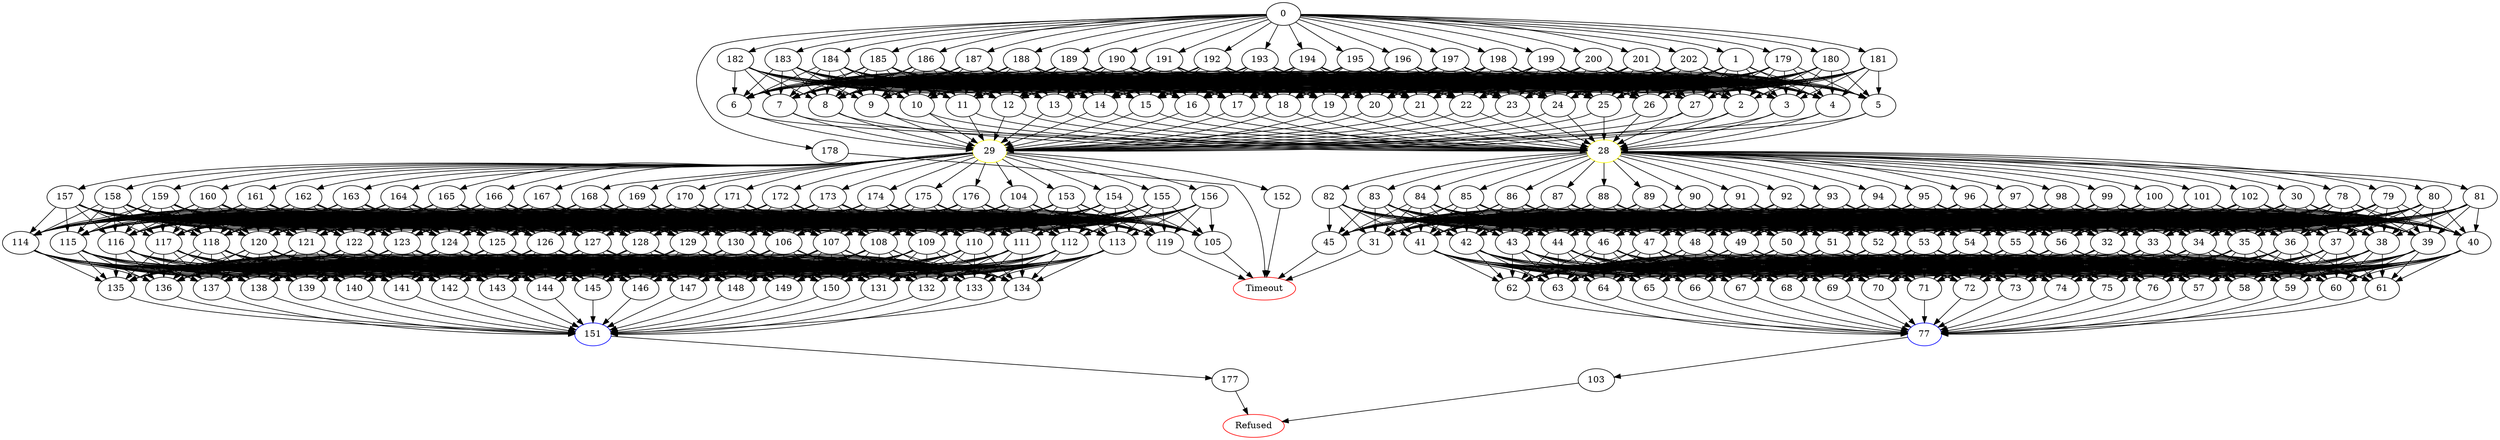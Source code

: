 digraph G {
	0 -> 1;
	0 -> 178;
	0 -> 179;
	0 -> 180;
	0 -> 181;
	0 -> 182;
	0 -> 183;
	0 -> 184;
	0 -> 185;
	0 -> 186;
	0 -> 187;
	0 -> 188;
	0 -> 189;
	0 -> 190;
	0 -> 191;
	0 -> 192;
	0 -> 193;
	0 -> 194;
	0 -> 195;
	0 -> 196;
	0 -> 197;
	0 -> 198;
	0 -> 199;
	0 -> 200;
	0 -> 201;
	0 -> 202;
	1 -> 2;
	1 -> 3;
	1 -> 4;
	1 -> 5;
	1 -> 6;
	1 -> 7;
	1 -> 8;
	1 -> 9;
	1 -> 10;
	1 -> 11;
	1 -> 12;
	1 -> 13;
	1 -> 14;
	1 -> 15;
	1 -> 16;
	1 -> 17;
	1 -> 18;
	1 -> 19;
	1 -> 20;
	1 -> 21;
	1 -> 22;
	1 -> 23;
	1 -> 24;
	1 -> 25;
	1 -> 26;
	1 -> 27;
	2 -> "28";
28 [color=yellow];
	2 -> "29";
29 [color=yellow];
	3 -> "28";
28 [color=yellow];
	3 -> "29";
29 [color=yellow];
	4 -> "28";
28 [color=yellow];
	4 -> "29";
29 [color=yellow];
	5 -> "28";
28 [color=yellow];
	5 -> "29";
29 [color=yellow];
	6 -> "28";
28 [color=yellow];
	6 -> "29";
29 [color=yellow];
	7 -> "28";
28 [color=yellow];
	7 -> "29";
29 [color=yellow];
	8 -> "28";
28 [color=yellow];
	8 -> "29";
29 [color=yellow];
	9 -> "28";
28 [color=yellow];
	9 -> "29";
29 [color=yellow];
	10 -> "28";
28 [color=yellow];
	10 -> "29";
29 [color=yellow];
	11 -> "28";
28 [color=yellow];
	11 -> "29";
29 [color=yellow];
	12 -> "28";
28 [color=yellow];
	12 -> "29";
29 [color=yellow];
	13 -> "28";
28 [color=yellow];
	13 -> "29";
29 [color=yellow];
	14 -> "28";
28 [color=yellow];
	14 -> "29";
29 [color=yellow];
	15 -> "28";
28 [color=yellow];
	15 -> "29";
29 [color=yellow];
	16 -> "28";
28 [color=yellow];
	16 -> "29";
29 [color=yellow];
	17 -> "28";
28 [color=yellow];
	17 -> "29";
29 [color=yellow];
	18 -> "28";
28 [color=yellow];
	18 -> "29";
29 [color=yellow];
	19 -> "28";
28 [color=yellow];
	19 -> "29";
29 [color=yellow];
	20 -> "28";
28 [color=yellow];
	20 -> "29";
29 [color=yellow];
	21 -> "28";
28 [color=yellow];
	21 -> "29";
29 [color=yellow];
	22 -> "28";
28 [color=yellow];
	22 -> "29";
29 [color=yellow];
	23 -> "28";
28 [color=yellow];
	23 -> "29";
29 [color=yellow];
	24 -> "28";
28 [color=yellow];
	24 -> "29";
29 [color=yellow];
	25 -> "28";
28 [color=yellow];
	25 -> "29";
29 [color=yellow];
	26 -> "28";
28 [color=yellow];
	26 -> "29";
29 [color=yellow];
	27 -> "28";
28 [color=yellow];
	27 -> "29";
29 [color=yellow];
	28 -> 30;
	28 -> 78;
	28 -> 79;
	28 -> 80;
	28 -> 81;
	28 -> 82;
	28 -> 83;
	28 -> 84;
	28 -> 85;
	28 -> 86;
	28 -> 87;
	28 -> 88;
	28 -> 89;
	28 -> 90;
	28 -> 91;
	28 -> 92;
	28 -> 93;
	28 -> 94;
	28 -> 95;
	28 -> 96;
	28 -> 97;
	28 -> 98;
	28 -> 99;
	28 -> 100;
	28 -> 101;
	28 -> 102;
	29 -> 104;
	29 -> 152;
	29 -> 153;
	29 -> 154;
	29 -> 155;
	29 -> 156;
	29 -> 157;
	29 -> 158;
	29 -> 159;
	29 -> 160;
	29 -> 161;
	29 -> 162;
	29 -> 163;
	29 -> 164;
	29 -> 165;
	29 -> 166;
	29 -> 167;
	29 -> 168;
	29 -> 169;
	29 -> 170;
	29 -> 171;
	29 -> 172;
	29 -> 173;
	29 -> 174;
	29 -> 175;
	29 -> 176;
	30 -> 31;
	30 -> 32;
	30 -> 33;
	30 -> 34;
	30 -> 35;
	30 -> 36;
	30 -> 37;
	30 -> 38;
	30 -> 39;
	30 -> 40;
	30 -> 41;
	30 -> 42;
	30 -> 43;
	30 -> 44;
	30 -> 45;
	30 -> 46;
	30 -> 47;
	30 -> 48;
	30 -> 49;
	30 -> 50;
	30 -> 51;
	30 -> 52;
	30 -> 53;
	30 -> 54;
	30 -> 55;
	30 -> 56;
	31 -> "Timeout";
Timeout [color=red];
	32 -> 57;
	32 -> 58;
	32 -> 59;
	32 -> 60;
	32 -> 61;
	32 -> 62;
	32 -> 63;
	32 -> 64;
	32 -> 65;
	32 -> 66;
	32 -> 67;
	32 -> 68;
	32 -> 69;
	32 -> 70;
	32 -> 71;
	32 -> 72;
	32 -> 73;
	32 -> 74;
	32 -> 75;
	32 -> 76;
	33 -> 57;
	33 -> 58;
	33 -> 59;
	33 -> 60;
	33 -> 61;
	33 -> 62;
	33 -> 63;
	33 -> 64;
	33 -> 65;
	33 -> 66;
	33 -> 67;
	33 -> 68;
	33 -> 69;
	33 -> 70;
	33 -> 71;
	33 -> 72;
	33 -> 73;
	33 -> 74;
	33 -> 75;
	33 -> 76;
	34 -> 57;
	34 -> 58;
	34 -> 59;
	34 -> 60;
	34 -> 61;
	34 -> 62;
	34 -> 63;
	34 -> 64;
	34 -> 65;
	34 -> 66;
	34 -> 67;
	34 -> 68;
	34 -> 69;
	34 -> 70;
	34 -> 71;
	34 -> 72;
	34 -> 73;
	34 -> 74;
	34 -> 75;
	34 -> 76;
	35 -> 57;
	35 -> 58;
	35 -> 59;
	35 -> 60;
	35 -> 61;
	35 -> 62;
	35 -> 63;
	35 -> 64;
	35 -> 65;
	35 -> 66;
	35 -> 67;
	35 -> 68;
	35 -> 69;
	35 -> 70;
	35 -> 71;
	35 -> 72;
	35 -> 73;
	35 -> 74;
	35 -> 75;
	35 -> 76;
	36 -> 57;
	36 -> 58;
	36 -> 59;
	36 -> 60;
	36 -> 61;
	36 -> 62;
	36 -> 63;
	36 -> 64;
	36 -> 65;
	36 -> 66;
	36 -> 67;
	36 -> 68;
	36 -> 69;
	36 -> 70;
	36 -> 71;
	36 -> 72;
	36 -> 73;
	36 -> 74;
	36 -> 75;
	36 -> 76;
	37 -> 57;
	37 -> 58;
	37 -> 59;
	37 -> 60;
	37 -> 61;
	37 -> 62;
	37 -> 63;
	37 -> 64;
	37 -> 65;
	37 -> 66;
	37 -> 67;
	37 -> 68;
	37 -> 69;
	37 -> 70;
	37 -> 71;
	37 -> 72;
	37 -> 73;
	37 -> 74;
	37 -> 75;
	37 -> 76;
	38 -> 57;
	38 -> 58;
	38 -> 59;
	38 -> 60;
	38 -> 61;
	38 -> 62;
	38 -> 63;
	38 -> 64;
	38 -> 65;
	38 -> 66;
	38 -> 67;
	38 -> 68;
	38 -> 69;
	38 -> 70;
	38 -> 71;
	38 -> 72;
	38 -> 73;
	38 -> 74;
	38 -> 75;
	38 -> 76;
	39 -> 57;
	39 -> 58;
	39 -> 59;
	39 -> 60;
	39 -> 61;
	39 -> 62;
	39 -> 63;
	39 -> 64;
	39 -> 65;
	39 -> 66;
	39 -> 67;
	39 -> 68;
	39 -> 69;
	39 -> 70;
	39 -> 71;
	39 -> 72;
	39 -> 73;
	39 -> 74;
	39 -> 75;
	39 -> 76;
	40 -> 57;
	40 -> 58;
	40 -> 59;
	40 -> 60;
	40 -> 61;
	40 -> 62;
	40 -> 63;
	40 -> 64;
	40 -> 65;
	40 -> 66;
	40 -> 67;
	40 -> 68;
	40 -> 69;
	40 -> 70;
	40 -> 71;
	40 -> 72;
	40 -> 73;
	40 -> 74;
	40 -> 75;
	40 -> 76;
	41 -> 57;
	41 -> 58;
	41 -> 59;
	41 -> 60;
	41 -> 61;
	41 -> 62;
	41 -> 63;
	41 -> 64;
	41 -> 65;
	41 -> 66;
	41 -> 67;
	41 -> 68;
	41 -> 69;
	41 -> 70;
	41 -> 71;
	41 -> 72;
	41 -> 73;
	41 -> 74;
	41 -> 75;
	41 -> 76;
	42 -> 57;
	42 -> 58;
	42 -> 59;
	42 -> 60;
	42 -> 61;
	42 -> 62;
	42 -> 63;
	42 -> 64;
	42 -> 65;
	42 -> 66;
	42 -> 67;
	42 -> 68;
	42 -> 69;
	42 -> 70;
	42 -> 71;
	42 -> 72;
	42 -> 73;
	42 -> 74;
	42 -> 75;
	42 -> 76;
	43 -> 57;
	43 -> 58;
	43 -> 59;
	43 -> 60;
	43 -> 61;
	43 -> 62;
	43 -> 63;
	43 -> 64;
	43 -> 65;
	43 -> 66;
	43 -> 67;
	43 -> 68;
	43 -> 69;
	43 -> 70;
	43 -> 71;
	43 -> 72;
	43 -> 73;
	43 -> 74;
	43 -> 75;
	43 -> 76;
	44 -> 57;
	44 -> 58;
	44 -> 59;
	44 -> 60;
	44 -> 61;
	44 -> 62;
	44 -> 63;
	44 -> 64;
	44 -> 65;
	44 -> 66;
	44 -> 67;
	44 -> 68;
	44 -> 69;
	44 -> 70;
	44 -> 71;
	44 -> 72;
	44 -> 73;
	44 -> 74;
	44 -> 75;
	44 -> 76;
	45 -> "Timeout";
Timeout [color=red];
	46 -> 57;
	46 -> 58;
	46 -> 59;
	46 -> 60;
	46 -> 61;
	46 -> 62;
	46 -> 63;
	46 -> 64;
	46 -> 65;
	46 -> 66;
	46 -> 67;
	46 -> 68;
	46 -> 69;
	46 -> 70;
	46 -> 71;
	46 -> 72;
	46 -> 73;
	46 -> 74;
	46 -> 75;
	46 -> 76;
	47 -> 57;
	47 -> 58;
	47 -> 59;
	47 -> 60;
	47 -> 61;
	47 -> 62;
	47 -> 63;
	47 -> 64;
	47 -> 65;
	47 -> 66;
	47 -> 67;
	47 -> 68;
	47 -> 69;
	47 -> 70;
	47 -> 71;
	47 -> 72;
	47 -> 73;
	47 -> 74;
	47 -> 75;
	47 -> 76;
	48 -> 57;
	48 -> 58;
	48 -> 59;
	48 -> 60;
	48 -> 61;
	48 -> 62;
	48 -> 63;
	48 -> 64;
	48 -> 65;
	48 -> 66;
	48 -> 67;
	48 -> 68;
	48 -> 69;
	48 -> 70;
	48 -> 71;
	48 -> 72;
	48 -> 73;
	48 -> 74;
	48 -> 75;
	48 -> 76;
	49 -> 57;
	49 -> 58;
	49 -> 59;
	49 -> 60;
	49 -> 61;
	49 -> 62;
	49 -> 63;
	49 -> 64;
	49 -> 65;
	49 -> 66;
	49 -> 67;
	49 -> 68;
	49 -> 69;
	49 -> 70;
	49 -> 71;
	49 -> 72;
	49 -> 73;
	49 -> 74;
	49 -> 75;
	49 -> 76;
	50 -> 57;
	50 -> 58;
	50 -> 59;
	50 -> 60;
	50 -> 61;
	50 -> 62;
	50 -> 63;
	50 -> 64;
	50 -> 65;
	50 -> 66;
	50 -> 67;
	50 -> 68;
	50 -> 69;
	50 -> 70;
	50 -> 71;
	50 -> 72;
	50 -> 73;
	50 -> 74;
	50 -> 75;
	50 -> 76;
	51 -> 57;
	51 -> 58;
	51 -> 59;
	51 -> 60;
	51 -> 61;
	51 -> 62;
	51 -> 63;
	51 -> 64;
	51 -> 65;
	51 -> 66;
	51 -> 67;
	51 -> 68;
	51 -> 69;
	51 -> 70;
	51 -> 71;
	51 -> 72;
	51 -> 73;
	51 -> 74;
	51 -> 75;
	51 -> 76;
	52 -> 57;
	52 -> 58;
	52 -> 59;
	52 -> 60;
	52 -> 61;
	52 -> 62;
	52 -> 63;
	52 -> 64;
	52 -> 65;
	52 -> 66;
	52 -> 67;
	52 -> 68;
	52 -> 69;
	52 -> 70;
	52 -> 71;
	52 -> 72;
	52 -> 73;
	52 -> 74;
	52 -> 75;
	52 -> 76;
	53 -> 57;
	53 -> 58;
	53 -> 59;
	53 -> 60;
	53 -> 61;
	53 -> 62;
	53 -> 63;
	53 -> 64;
	53 -> 65;
	53 -> 66;
	53 -> 67;
	53 -> 68;
	53 -> 69;
	53 -> 70;
	53 -> 71;
	53 -> 72;
	53 -> 73;
	53 -> 74;
	53 -> 75;
	53 -> 76;
	54 -> 57;
	54 -> 58;
	54 -> 59;
	54 -> 60;
	54 -> 61;
	54 -> 62;
	54 -> 63;
	54 -> 64;
	54 -> 65;
	54 -> 66;
	54 -> 67;
	54 -> 68;
	54 -> 69;
	54 -> 70;
	54 -> 71;
	54 -> 72;
	54 -> 73;
	54 -> 74;
	54 -> 75;
	54 -> 76;
	55 -> 57;
	55 -> 58;
	55 -> 59;
	55 -> 60;
	55 -> 61;
	55 -> 62;
	55 -> 63;
	55 -> 64;
	55 -> 65;
	55 -> 66;
	55 -> 67;
	55 -> 68;
	55 -> 69;
	55 -> 70;
	55 -> 71;
	55 -> 72;
	55 -> 73;
	55 -> 74;
	55 -> 75;
	55 -> 76;
	56 -> 57;
	56 -> 58;
	56 -> 59;
	56 -> 60;
	56 -> 61;
	56 -> 62;
	56 -> 63;
	56 -> 64;
	56 -> 65;
	56 -> 66;
	56 -> 67;
	56 -> 68;
	56 -> 69;
	56 -> 70;
	56 -> 71;
	56 -> 72;
	56 -> 73;
	56 -> 74;
	56 -> 75;
	56 -> 76;
	57 -> "77";
77 [color=blue];
	58 -> "77";
77 [color=blue];
	59 -> "77";
77 [color=blue];
	60 -> "77";
77 [color=blue];
	61 -> "77";
77 [color=blue];
	62 -> "77";
77 [color=blue];
	63 -> "77";
77 [color=blue];
	64 -> "77";
77 [color=blue];
	65 -> "77";
77 [color=blue];
	66 -> "77";
77 [color=blue];
	67 -> "77";
77 [color=blue];
	68 -> "77";
77 [color=blue];
	69 -> "77";
77 [color=blue];
	70 -> "77";
77 [color=blue];
	71 -> "77";
77 [color=blue];
	72 -> "77";
77 [color=blue];
	73 -> "77";
77 [color=blue];
	74 -> "77";
77 [color=blue];
	75 -> "77";
77 [color=blue];
	76 -> "77";
77 [color=blue];
	77 -> 103;
	78 -> 31;
	78 -> 32;
	78 -> 33;
	78 -> 34;
	78 -> 35;
	78 -> 36;
	78 -> 37;
	78 -> 38;
	78 -> 39;
	78 -> 40;
	78 -> 41;
	78 -> 42;
	78 -> 43;
	78 -> 44;
	78 -> 45;
	78 -> 46;
	78 -> 47;
	78 -> 48;
	78 -> 49;
	78 -> 50;
	78 -> 51;
	78 -> 52;
	78 -> 53;
	78 -> 54;
	78 -> 55;
	78 -> 56;
	79 -> 31;
	79 -> 32;
	79 -> 33;
	79 -> 34;
	79 -> 35;
	79 -> 36;
	79 -> 37;
	79 -> 38;
	79 -> 39;
	79 -> 40;
	79 -> 41;
	79 -> 42;
	79 -> 43;
	79 -> 44;
	79 -> 45;
	79 -> 46;
	79 -> 47;
	79 -> 48;
	79 -> 49;
	79 -> 50;
	79 -> 51;
	79 -> 52;
	79 -> 53;
	79 -> 54;
	79 -> 55;
	79 -> 56;
	80 -> 31;
	80 -> 32;
	80 -> 33;
	80 -> 34;
	80 -> 35;
	80 -> 36;
	80 -> 37;
	80 -> 38;
	80 -> 39;
	80 -> 40;
	80 -> 41;
	80 -> 42;
	80 -> 43;
	80 -> 44;
	80 -> 45;
	80 -> 46;
	80 -> 47;
	80 -> 48;
	80 -> 49;
	80 -> 50;
	80 -> 51;
	80 -> 52;
	80 -> 53;
	80 -> 54;
	80 -> 55;
	80 -> 56;
	81 -> 31;
	81 -> 32;
	81 -> 33;
	81 -> 34;
	81 -> 35;
	81 -> 36;
	81 -> 37;
	81 -> 38;
	81 -> 39;
	81 -> 40;
	81 -> 41;
	81 -> 42;
	81 -> 43;
	81 -> 44;
	81 -> 45;
	81 -> 46;
	81 -> 47;
	81 -> 48;
	81 -> 49;
	81 -> 50;
	81 -> 51;
	81 -> 52;
	81 -> 53;
	81 -> 54;
	81 -> 55;
	81 -> 56;
	82 -> 31;
	82 -> 32;
	82 -> 33;
	82 -> 34;
	82 -> 35;
	82 -> 36;
	82 -> 37;
	82 -> 38;
	82 -> 39;
	82 -> 40;
	82 -> 41;
	82 -> 42;
	82 -> 43;
	82 -> 44;
	82 -> 45;
	82 -> 46;
	82 -> 47;
	82 -> 48;
	82 -> 49;
	82 -> 50;
	82 -> 51;
	82 -> 52;
	82 -> 53;
	82 -> 54;
	82 -> 55;
	82 -> 56;
	83 -> 31;
	83 -> 32;
	83 -> 33;
	83 -> 34;
	83 -> 35;
	83 -> 36;
	83 -> 37;
	83 -> 38;
	83 -> 39;
	83 -> 40;
	83 -> 41;
	83 -> 42;
	83 -> 43;
	83 -> 44;
	83 -> 45;
	83 -> 46;
	83 -> 47;
	83 -> 48;
	83 -> 49;
	83 -> 50;
	83 -> 51;
	83 -> 52;
	83 -> 53;
	83 -> 54;
	83 -> 55;
	83 -> 56;
	84 -> 31;
	84 -> 32;
	84 -> 33;
	84 -> 34;
	84 -> 35;
	84 -> 36;
	84 -> 37;
	84 -> 38;
	84 -> 39;
	84 -> 40;
	84 -> 41;
	84 -> 42;
	84 -> 43;
	84 -> 44;
	84 -> 45;
	84 -> 46;
	84 -> 47;
	84 -> 48;
	84 -> 49;
	84 -> 50;
	84 -> 51;
	84 -> 52;
	84 -> 53;
	84 -> 54;
	84 -> 55;
	84 -> 56;
	85 -> 31;
	85 -> 32;
	85 -> 33;
	85 -> 34;
	85 -> 35;
	85 -> 36;
	85 -> 37;
	85 -> 38;
	85 -> 39;
	85 -> 40;
	85 -> 41;
	85 -> 42;
	85 -> 43;
	85 -> 44;
	85 -> 45;
	85 -> 46;
	85 -> 47;
	85 -> 48;
	85 -> 49;
	85 -> 50;
	85 -> 51;
	85 -> 52;
	85 -> 53;
	85 -> 54;
	85 -> 55;
	85 -> 56;
	86 -> 31;
	86 -> 32;
	86 -> 33;
	86 -> 34;
	86 -> 35;
	86 -> 36;
	86 -> 37;
	86 -> 38;
	86 -> 39;
	86 -> 40;
	86 -> 41;
	86 -> 42;
	86 -> 43;
	86 -> 44;
	86 -> 45;
	86 -> 46;
	86 -> 47;
	86 -> 48;
	86 -> 49;
	86 -> 50;
	86 -> 51;
	86 -> 52;
	86 -> 53;
	86 -> 54;
	86 -> 55;
	86 -> 56;
	87 -> 31;
	87 -> 32;
	87 -> 33;
	87 -> 34;
	87 -> 35;
	87 -> 36;
	87 -> 37;
	87 -> 38;
	87 -> 39;
	87 -> 40;
	87 -> 41;
	87 -> 42;
	87 -> 43;
	87 -> 44;
	87 -> 45;
	87 -> 46;
	87 -> 47;
	87 -> 48;
	87 -> 49;
	87 -> 50;
	87 -> 51;
	87 -> 52;
	87 -> 53;
	87 -> 54;
	87 -> 55;
	87 -> 56;
	88 -> 31;
	88 -> 32;
	88 -> 33;
	88 -> 34;
	88 -> 35;
	88 -> 36;
	88 -> 37;
	88 -> 38;
	88 -> 39;
	88 -> 40;
	88 -> 41;
	88 -> 42;
	88 -> 43;
	88 -> 44;
	88 -> 45;
	88 -> 46;
	88 -> 47;
	88 -> 48;
	88 -> 49;
	88 -> 50;
	88 -> 51;
	88 -> 52;
	88 -> 53;
	88 -> 54;
	88 -> 55;
	88 -> 56;
	89 -> 31;
	89 -> 32;
	89 -> 33;
	89 -> 34;
	89 -> 35;
	89 -> 36;
	89 -> 37;
	89 -> 38;
	89 -> 39;
	89 -> 40;
	89 -> 41;
	89 -> 42;
	89 -> 43;
	89 -> 44;
	89 -> 45;
	89 -> 46;
	89 -> 47;
	89 -> 48;
	89 -> 49;
	89 -> 50;
	89 -> 51;
	89 -> 52;
	89 -> 53;
	89 -> 54;
	89 -> 55;
	89 -> 56;
	90 -> 31;
	90 -> 32;
	90 -> 33;
	90 -> 34;
	90 -> 35;
	90 -> 36;
	90 -> 37;
	90 -> 38;
	90 -> 39;
	90 -> 40;
	90 -> 41;
	90 -> 42;
	90 -> 43;
	90 -> 44;
	90 -> 45;
	90 -> 46;
	90 -> 47;
	90 -> 48;
	90 -> 49;
	90 -> 50;
	90 -> 51;
	90 -> 52;
	90 -> 53;
	90 -> 54;
	90 -> 55;
	90 -> 56;
	91 -> 31;
	91 -> 32;
	91 -> 33;
	91 -> 34;
	91 -> 35;
	91 -> 36;
	91 -> 37;
	91 -> 38;
	91 -> 39;
	91 -> 40;
	91 -> 41;
	91 -> 42;
	91 -> 43;
	91 -> 44;
	91 -> 45;
	91 -> 46;
	91 -> 47;
	91 -> 48;
	91 -> 49;
	91 -> 50;
	91 -> 51;
	91 -> 52;
	91 -> 53;
	91 -> 54;
	91 -> 55;
	91 -> 56;
	92 -> 31;
	92 -> 32;
	92 -> 33;
	92 -> 34;
	92 -> 35;
	92 -> 36;
	92 -> 37;
	92 -> 38;
	92 -> 39;
	92 -> 40;
	92 -> 41;
	92 -> 42;
	92 -> 43;
	92 -> 44;
	92 -> 45;
	92 -> 46;
	92 -> 47;
	92 -> 48;
	92 -> 49;
	92 -> 50;
	92 -> 51;
	92 -> 52;
	92 -> 53;
	92 -> 54;
	92 -> 55;
	92 -> 56;
	93 -> 31;
	93 -> 32;
	93 -> 33;
	93 -> 34;
	93 -> 35;
	93 -> 36;
	93 -> 37;
	93 -> 38;
	93 -> 39;
	93 -> 40;
	93 -> 41;
	93 -> 42;
	93 -> 43;
	93 -> 44;
	93 -> 45;
	93 -> 46;
	93 -> 47;
	93 -> 48;
	93 -> 49;
	93 -> 50;
	93 -> 51;
	93 -> 52;
	93 -> 53;
	93 -> 54;
	93 -> 55;
	93 -> 56;
	94 -> 31;
	94 -> 32;
	94 -> 33;
	94 -> 34;
	94 -> 35;
	94 -> 36;
	94 -> 37;
	94 -> 38;
	94 -> 39;
	94 -> 40;
	94 -> 41;
	94 -> 42;
	94 -> 43;
	94 -> 44;
	94 -> 45;
	94 -> 46;
	94 -> 47;
	94 -> 48;
	94 -> 49;
	94 -> 50;
	94 -> 51;
	94 -> 52;
	94 -> 53;
	94 -> 54;
	94 -> 55;
	94 -> 56;
	95 -> 31;
	95 -> 32;
	95 -> 33;
	95 -> 34;
	95 -> 35;
	95 -> 36;
	95 -> 37;
	95 -> 38;
	95 -> 39;
	95 -> 40;
	95 -> 41;
	95 -> 42;
	95 -> 43;
	95 -> 44;
	95 -> 45;
	95 -> 46;
	95 -> 47;
	95 -> 48;
	95 -> 49;
	95 -> 50;
	95 -> 51;
	95 -> 52;
	95 -> 53;
	95 -> 54;
	95 -> 55;
	95 -> 56;
	96 -> 31;
	96 -> 32;
	96 -> 33;
	96 -> 34;
	96 -> 35;
	96 -> 36;
	96 -> 37;
	96 -> 38;
	96 -> 39;
	96 -> 40;
	96 -> 41;
	96 -> 42;
	96 -> 43;
	96 -> 44;
	96 -> 45;
	96 -> 46;
	96 -> 47;
	96 -> 48;
	96 -> 49;
	96 -> 50;
	96 -> 51;
	96 -> 52;
	96 -> 53;
	96 -> 54;
	96 -> 55;
	96 -> 56;
	97 -> 31;
	97 -> 32;
	97 -> 33;
	97 -> 34;
	97 -> 35;
	97 -> 36;
	97 -> 37;
	97 -> 38;
	97 -> 39;
	97 -> 40;
	97 -> 41;
	97 -> 42;
	97 -> 43;
	97 -> 44;
	97 -> 45;
	97 -> 46;
	97 -> 47;
	97 -> 48;
	97 -> 49;
	97 -> 50;
	97 -> 51;
	97 -> 52;
	97 -> 53;
	97 -> 54;
	97 -> 55;
	97 -> 56;
	98 -> 31;
	98 -> 32;
	98 -> 33;
	98 -> 34;
	98 -> 35;
	98 -> 36;
	98 -> 37;
	98 -> 38;
	98 -> 39;
	98 -> 40;
	98 -> 41;
	98 -> 42;
	98 -> 43;
	98 -> 44;
	98 -> 45;
	98 -> 46;
	98 -> 47;
	98 -> 48;
	98 -> 49;
	98 -> 50;
	98 -> 51;
	98 -> 52;
	98 -> 53;
	98 -> 54;
	98 -> 55;
	98 -> 56;
	99 -> 31;
	99 -> 32;
	99 -> 33;
	99 -> 34;
	99 -> 35;
	99 -> 36;
	99 -> 37;
	99 -> 38;
	99 -> 39;
	99 -> 40;
	99 -> 41;
	99 -> 42;
	99 -> 43;
	99 -> 44;
	99 -> 45;
	99 -> 46;
	99 -> 47;
	99 -> 48;
	99 -> 49;
	99 -> 50;
	99 -> 51;
	99 -> 52;
	99 -> 53;
	99 -> 54;
	99 -> 55;
	99 -> 56;
	100 -> 31;
	100 -> 32;
	100 -> 33;
	100 -> 34;
	100 -> 35;
	100 -> 36;
	100 -> 37;
	100 -> 38;
	100 -> 39;
	100 -> 40;
	100 -> 41;
	100 -> 42;
	100 -> 43;
	100 -> 44;
	100 -> 45;
	100 -> 46;
	100 -> 47;
	100 -> 48;
	100 -> 49;
	100 -> 50;
	100 -> 51;
	100 -> 52;
	100 -> 53;
	100 -> 54;
	100 -> 55;
	100 -> 56;
	101 -> 31;
	101 -> 32;
	101 -> 33;
	101 -> 34;
	101 -> 35;
	101 -> 36;
	101 -> 37;
	101 -> 38;
	101 -> 39;
	101 -> 40;
	101 -> 41;
	101 -> 42;
	101 -> 43;
	101 -> 44;
	101 -> 45;
	101 -> 46;
	101 -> 47;
	101 -> 48;
	101 -> 49;
	101 -> 50;
	101 -> 51;
	101 -> 52;
	101 -> 53;
	101 -> 54;
	101 -> 55;
	101 -> 56;
	102 -> 31;
	102 -> 32;
	102 -> 33;
	102 -> 34;
	102 -> 35;
	102 -> 36;
	102 -> 37;
	102 -> 38;
	102 -> 39;
	102 -> 40;
	102 -> 41;
	102 -> 42;
	102 -> 43;
	102 -> 44;
	102 -> 45;
	102 -> 46;
	102 -> 47;
	102 -> 48;
	102 -> 49;
	102 -> 50;
	102 -> 51;
	102 -> 52;
	102 -> 53;
	102 -> 54;
	102 -> 55;
	102 -> 56;
	103 -> "Refused";
Refused [color=red];
	104 -> 105;
	104 -> 106;
	104 -> 107;
	104 -> 108;
	104 -> 109;
	104 -> 110;
	104 -> 111;
	104 -> 112;
	104 -> 113;
	104 -> 114;
	104 -> 115;
	104 -> 116;
	104 -> 117;
	104 -> 118;
	104 -> 119;
	104 -> 120;
	104 -> 121;
	104 -> 122;
	104 -> 123;
	104 -> 124;
	104 -> 125;
	104 -> 126;
	104 -> 127;
	104 -> 128;
	104 -> 129;
	104 -> 130;
	105 -> "Timeout";
Timeout [color=red];
	106 -> 131;
	106 -> 132;
	106 -> 133;
	106 -> 134;
	106 -> 135;
	106 -> 136;
	106 -> 137;
	106 -> 138;
	106 -> 139;
	106 -> 140;
	106 -> 141;
	106 -> 142;
	106 -> 143;
	106 -> 144;
	106 -> 145;
	106 -> 146;
	106 -> 147;
	106 -> 148;
	106 -> 149;
	106 -> 150;
	107 -> 131;
	107 -> 132;
	107 -> 133;
	107 -> 134;
	107 -> 135;
	107 -> 136;
	107 -> 137;
	107 -> 138;
	107 -> 139;
	107 -> 140;
	107 -> 141;
	107 -> 142;
	107 -> 143;
	107 -> 144;
	107 -> 145;
	107 -> 146;
	107 -> 147;
	107 -> 148;
	107 -> 149;
	107 -> 150;
	108 -> 131;
	108 -> 132;
	108 -> 133;
	108 -> 134;
	108 -> 135;
	108 -> 136;
	108 -> 137;
	108 -> 138;
	108 -> 139;
	108 -> 140;
	108 -> 141;
	108 -> 142;
	108 -> 143;
	108 -> 144;
	108 -> 145;
	108 -> 146;
	108 -> 147;
	108 -> 148;
	108 -> 149;
	108 -> 150;
	109 -> 131;
	109 -> 132;
	109 -> 133;
	109 -> 134;
	109 -> 135;
	109 -> 136;
	109 -> 137;
	109 -> 138;
	109 -> 139;
	109 -> 140;
	109 -> 141;
	109 -> 142;
	109 -> 143;
	109 -> 144;
	109 -> 145;
	109 -> 146;
	109 -> 147;
	109 -> 148;
	109 -> 149;
	109 -> 150;
	110 -> 131;
	110 -> 132;
	110 -> 133;
	110 -> 134;
	110 -> 135;
	110 -> 136;
	110 -> 137;
	110 -> 138;
	110 -> 139;
	110 -> 140;
	110 -> 141;
	110 -> 142;
	110 -> 143;
	110 -> 144;
	110 -> 145;
	110 -> 146;
	110 -> 147;
	110 -> 148;
	110 -> 149;
	110 -> 150;
	111 -> 131;
	111 -> 132;
	111 -> 133;
	111 -> 134;
	111 -> 135;
	111 -> 136;
	111 -> 137;
	111 -> 138;
	111 -> 139;
	111 -> 140;
	111 -> 141;
	111 -> 142;
	111 -> 143;
	111 -> 144;
	111 -> 145;
	111 -> 146;
	111 -> 147;
	111 -> 148;
	111 -> 149;
	111 -> 150;
	112 -> 131;
	112 -> 132;
	112 -> 133;
	112 -> 134;
	112 -> 135;
	112 -> 136;
	112 -> 137;
	112 -> 138;
	112 -> 139;
	112 -> 140;
	112 -> 141;
	112 -> 142;
	112 -> 143;
	112 -> 144;
	112 -> 145;
	112 -> 146;
	112 -> 147;
	112 -> 148;
	112 -> 149;
	112 -> 150;
	113 -> 131;
	113 -> 132;
	113 -> 133;
	113 -> 134;
	113 -> 135;
	113 -> 136;
	113 -> 137;
	113 -> 138;
	113 -> 139;
	113 -> 140;
	113 -> 141;
	113 -> 142;
	113 -> 143;
	113 -> 144;
	113 -> 145;
	113 -> 146;
	113 -> 147;
	113 -> 148;
	113 -> 149;
	113 -> 150;
	114 -> 131;
	114 -> 132;
	114 -> 133;
	114 -> 134;
	114 -> 135;
	114 -> 136;
	114 -> 137;
	114 -> 138;
	114 -> 139;
	114 -> 140;
	114 -> 141;
	114 -> 142;
	114 -> 143;
	114 -> 144;
	114 -> 145;
	114 -> 146;
	114 -> 147;
	114 -> 148;
	114 -> 149;
	114 -> 150;
	115 -> 131;
	115 -> 132;
	115 -> 133;
	115 -> 134;
	115 -> 135;
	115 -> 136;
	115 -> 137;
	115 -> 138;
	115 -> 139;
	115 -> 140;
	115 -> 141;
	115 -> 142;
	115 -> 143;
	115 -> 144;
	115 -> 145;
	115 -> 146;
	115 -> 147;
	115 -> 148;
	115 -> 149;
	115 -> 150;
	116 -> 131;
	116 -> 132;
	116 -> 133;
	116 -> 134;
	116 -> 135;
	116 -> 136;
	116 -> 137;
	116 -> 138;
	116 -> 139;
	116 -> 140;
	116 -> 141;
	116 -> 142;
	116 -> 143;
	116 -> 144;
	116 -> 145;
	116 -> 146;
	116 -> 147;
	116 -> 148;
	116 -> 149;
	116 -> 150;
	117 -> 131;
	117 -> 132;
	117 -> 133;
	117 -> 134;
	117 -> 135;
	117 -> 136;
	117 -> 137;
	117 -> 138;
	117 -> 139;
	117 -> 140;
	117 -> 141;
	117 -> 142;
	117 -> 143;
	117 -> 144;
	117 -> 145;
	117 -> 146;
	117 -> 147;
	117 -> 148;
	117 -> 149;
	117 -> 150;
	118 -> 131;
	118 -> 132;
	118 -> 133;
	118 -> 134;
	118 -> 135;
	118 -> 136;
	118 -> 137;
	118 -> 138;
	118 -> 139;
	118 -> 140;
	118 -> 141;
	118 -> 142;
	118 -> 143;
	118 -> 144;
	118 -> 145;
	118 -> 146;
	118 -> 147;
	118 -> 148;
	118 -> 149;
	118 -> 150;
	119 -> "Timeout";
Timeout [color=red];
	120 -> 131;
	120 -> 132;
	120 -> 133;
	120 -> 134;
	120 -> 135;
	120 -> 136;
	120 -> 137;
	120 -> 138;
	120 -> 139;
	120 -> 140;
	120 -> 141;
	120 -> 142;
	120 -> 143;
	120 -> 144;
	120 -> 145;
	120 -> 146;
	120 -> 147;
	120 -> 148;
	120 -> 149;
	120 -> 150;
	121 -> 131;
	121 -> 132;
	121 -> 133;
	121 -> 134;
	121 -> 135;
	121 -> 136;
	121 -> 137;
	121 -> 138;
	121 -> 139;
	121 -> 140;
	121 -> 141;
	121 -> 142;
	121 -> 143;
	121 -> 144;
	121 -> 145;
	121 -> 146;
	121 -> 147;
	121 -> 148;
	121 -> 149;
	121 -> 150;
	122 -> 131;
	122 -> 132;
	122 -> 133;
	122 -> 134;
	122 -> 135;
	122 -> 136;
	122 -> 137;
	122 -> 138;
	122 -> 139;
	122 -> 140;
	122 -> 141;
	122 -> 142;
	122 -> 143;
	122 -> 144;
	122 -> 145;
	122 -> 146;
	122 -> 147;
	122 -> 148;
	122 -> 149;
	122 -> 150;
	123 -> 131;
	123 -> 132;
	123 -> 133;
	123 -> 134;
	123 -> 135;
	123 -> 136;
	123 -> 137;
	123 -> 138;
	123 -> 139;
	123 -> 140;
	123 -> 141;
	123 -> 142;
	123 -> 143;
	123 -> 144;
	123 -> 145;
	123 -> 146;
	123 -> 147;
	123 -> 148;
	123 -> 149;
	123 -> 150;
	124 -> 131;
	124 -> 132;
	124 -> 133;
	124 -> 134;
	124 -> 135;
	124 -> 136;
	124 -> 137;
	124 -> 138;
	124 -> 139;
	124 -> 140;
	124 -> 141;
	124 -> 142;
	124 -> 143;
	124 -> 144;
	124 -> 145;
	124 -> 146;
	124 -> 147;
	124 -> 148;
	124 -> 149;
	124 -> 150;
	125 -> 131;
	125 -> 132;
	125 -> 133;
	125 -> 134;
	125 -> 135;
	125 -> 136;
	125 -> 137;
	125 -> 138;
	125 -> 139;
	125 -> 140;
	125 -> 141;
	125 -> 142;
	125 -> 143;
	125 -> 144;
	125 -> 145;
	125 -> 146;
	125 -> 147;
	125 -> 148;
	125 -> 149;
	125 -> 150;
	126 -> 131;
	126 -> 132;
	126 -> 133;
	126 -> 134;
	126 -> 135;
	126 -> 136;
	126 -> 137;
	126 -> 138;
	126 -> 139;
	126 -> 140;
	126 -> 141;
	126 -> 142;
	126 -> 143;
	126 -> 144;
	126 -> 145;
	126 -> 146;
	126 -> 147;
	126 -> 148;
	126 -> 149;
	126 -> 150;
	127 -> 131;
	127 -> 132;
	127 -> 133;
	127 -> 134;
	127 -> 135;
	127 -> 136;
	127 -> 137;
	127 -> 138;
	127 -> 139;
	127 -> 140;
	127 -> 141;
	127 -> 142;
	127 -> 143;
	127 -> 144;
	127 -> 145;
	127 -> 146;
	127 -> 147;
	127 -> 148;
	127 -> 149;
	127 -> 150;
	128 -> 131;
	128 -> 132;
	128 -> 133;
	128 -> 134;
	128 -> 135;
	128 -> 136;
	128 -> 137;
	128 -> 138;
	128 -> 139;
	128 -> 140;
	128 -> 141;
	128 -> 142;
	128 -> 143;
	128 -> 144;
	128 -> 145;
	128 -> 146;
	128 -> 147;
	128 -> 148;
	128 -> 149;
	128 -> 150;
	129 -> 131;
	129 -> 132;
	129 -> 133;
	129 -> 134;
	129 -> 135;
	129 -> 136;
	129 -> 137;
	129 -> 138;
	129 -> 139;
	129 -> 140;
	129 -> 141;
	129 -> 142;
	129 -> 143;
	129 -> 144;
	129 -> 145;
	129 -> 146;
	129 -> 147;
	129 -> 148;
	129 -> 149;
	129 -> 150;
	130 -> 131;
	130 -> 132;
	130 -> 133;
	130 -> 134;
	130 -> 135;
	130 -> 136;
	130 -> 137;
	130 -> 138;
	130 -> 139;
	130 -> 140;
	130 -> 141;
	130 -> 142;
	130 -> 143;
	130 -> 144;
	130 -> 145;
	130 -> 146;
	130 -> 147;
	130 -> 148;
	130 -> 149;
	130 -> 150;
	131 -> "151";
151 [color=blue];
	132 -> "151";
151 [color=blue];
	133 -> "151";
151 [color=blue];
	134 -> "151";
151 [color=blue];
	135 -> "151";
151 [color=blue];
	136 -> "151";
151 [color=blue];
	137 -> "151";
151 [color=blue];
	138 -> "151";
151 [color=blue];
	139 -> "151";
151 [color=blue];
	140 -> "151";
151 [color=blue];
	141 -> "151";
151 [color=blue];
	142 -> "151";
151 [color=blue];
	143 -> "151";
151 [color=blue];
	144 -> "151";
151 [color=blue];
	145 -> "151";
151 [color=blue];
	146 -> "151";
151 [color=blue];
	147 -> "151";
151 [color=blue];
	148 -> "151";
151 [color=blue];
	149 -> "151";
151 [color=blue];
	150 -> "151";
151 [color=blue];
	151 -> 177;
	152 -> "Timeout";
Timeout [color=red];
	153 -> 105;
	153 -> 106;
	153 -> 107;
	153 -> 108;
	153 -> 109;
	153 -> 110;
	153 -> 111;
	153 -> 112;
	153 -> 113;
	153 -> 114;
	153 -> 115;
	153 -> 116;
	153 -> 117;
	153 -> 118;
	153 -> 119;
	153 -> 120;
	153 -> 121;
	153 -> 122;
	153 -> 123;
	153 -> 124;
	153 -> 125;
	153 -> 126;
	153 -> 127;
	153 -> 128;
	153 -> 129;
	153 -> 130;
	154 -> 105;
	154 -> 106;
	154 -> 107;
	154 -> 108;
	154 -> 109;
	154 -> 110;
	154 -> 111;
	154 -> 112;
	154 -> 113;
	154 -> 114;
	154 -> 115;
	154 -> 116;
	154 -> 117;
	154 -> 118;
	154 -> 119;
	154 -> 120;
	154 -> 121;
	154 -> 122;
	154 -> 123;
	154 -> 124;
	154 -> 125;
	154 -> 126;
	154 -> 127;
	154 -> 128;
	154 -> 129;
	154 -> 130;
	155 -> 105;
	155 -> 106;
	155 -> 107;
	155 -> 108;
	155 -> 109;
	155 -> 110;
	155 -> 111;
	155 -> 112;
	155 -> 113;
	155 -> 114;
	155 -> 115;
	155 -> 116;
	155 -> 117;
	155 -> 118;
	155 -> 119;
	155 -> 120;
	155 -> 121;
	155 -> 122;
	155 -> 123;
	155 -> 124;
	155 -> 125;
	155 -> 126;
	155 -> 127;
	155 -> 128;
	155 -> 129;
	155 -> 130;
	156 -> 105;
	156 -> 106;
	156 -> 107;
	156 -> 108;
	156 -> 109;
	156 -> 110;
	156 -> 111;
	156 -> 112;
	156 -> 113;
	156 -> 114;
	156 -> 115;
	156 -> 116;
	156 -> 117;
	156 -> 118;
	156 -> 119;
	156 -> 120;
	156 -> 121;
	156 -> 122;
	156 -> 123;
	156 -> 124;
	156 -> 125;
	156 -> 126;
	156 -> 127;
	156 -> 128;
	156 -> 129;
	156 -> 130;
	157 -> 105;
	157 -> 106;
	157 -> 107;
	157 -> 108;
	157 -> 109;
	157 -> 110;
	157 -> 111;
	157 -> 112;
	157 -> 113;
	157 -> 114;
	157 -> 115;
	157 -> 116;
	157 -> 117;
	157 -> 118;
	157 -> 119;
	157 -> 120;
	157 -> 121;
	157 -> 122;
	157 -> 123;
	157 -> 124;
	157 -> 125;
	157 -> 126;
	157 -> 127;
	157 -> 128;
	157 -> 129;
	157 -> 130;
	158 -> 105;
	158 -> 106;
	158 -> 107;
	158 -> 108;
	158 -> 109;
	158 -> 110;
	158 -> 111;
	158 -> 112;
	158 -> 113;
	158 -> 114;
	158 -> 115;
	158 -> 116;
	158 -> 117;
	158 -> 118;
	158 -> 119;
	158 -> 120;
	158 -> 121;
	158 -> 122;
	158 -> 123;
	158 -> 124;
	158 -> 125;
	158 -> 126;
	158 -> 127;
	158 -> 128;
	158 -> 129;
	158 -> 130;
	159 -> 105;
	159 -> 106;
	159 -> 107;
	159 -> 108;
	159 -> 109;
	159 -> 110;
	159 -> 111;
	159 -> 112;
	159 -> 113;
	159 -> 114;
	159 -> 115;
	159 -> 116;
	159 -> 117;
	159 -> 118;
	159 -> 119;
	159 -> 120;
	159 -> 121;
	159 -> 122;
	159 -> 123;
	159 -> 124;
	159 -> 125;
	159 -> 126;
	159 -> 127;
	159 -> 128;
	159 -> 129;
	159 -> 130;
	160 -> 105;
	160 -> 106;
	160 -> 107;
	160 -> 108;
	160 -> 109;
	160 -> 110;
	160 -> 111;
	160 -> 112;
	160 -> 113;
	160 -> 114;
	160 -> 115;
	160 -> 116;
	160 -> 117;
	160 -> 118;
	160 -> 119;
	160 -> 120;
	160 -> 121;
	160 -> 122;
	160 -> 123;
	160 -> 124;
	160 -> 125;
	160 -> 126;
	160 -> 127;
	160 -> 128;
	160 -> 129;
	160 -> 130;
	161 -> 105;
	161 -> 106;
	161 -> 107;
	161 -> 108;
	161 -> 109;
	161 -> 110;
	161 -> 111;
	161 -> 112;
	161 -> 113;
	161 -> 114;
	161 -> 115;
	161 -> 116;
	161 -> 117;
	161 -> 118;
	161 -> 119;
	161 -> 120;
	161 -> 121;
	161 -> 122;
	161 -> 123;
	161 -> 124;
	161 -> 125;
	161 -> 126;
	161 -> 127;
	161 -> 128;
	161 -> 129;
	161 -> 130;
	162 -> 105;
	162 -> 106;
	162 -> 107;
	162 -> 108;
	162 -> 109;
	162 -> 110;
	162 -> 111;
	162 -> 112;
	162 -> 113;
	162 -> 114;
	162 -> 115;
	162 -> 116;
	162 -> 117;
	162 -> 118;
	162 -> 119;
	162 -> 120;
	162 -> 121;
	162 -> 122;
	162 -> 123;
	162 -> 124;
	162 -> 125;
	162 -> 126;
	162 -> 127;
	162 -> 128;
	162 -> 129;
	162 -> 130;
	163 -> 105;
	163 -> 106;
	163 -> 107;
	163 -> 108;
	163 -> 109;
	163 -> 110;
	163 -> 111;
	163 -> 112;
	163 -> 113;
	163 -> 114;
	163 -> 115;
	163 -> 116;
	163 -> 117;
	163 -> 118;
	163 -> 119;
	163 -> 120;
	163 -> 121;
	163 -> 122;
	163 -> 123;
	163 -> 124;
	163 -> 125;
	163 -> 126;
	163 -> 127;
	163 -> 128;
	163 -> 129;
	163 -> 130;
	164 -> 105;
	164 -> 106;
	164 -> 107;
	164 -> 108;
	164 -> 109;
	164 -> 110;
	164 -> 111;
	164 -> 112;
	164 -> 113;
	164 -> 114;
	164 -> 115;
	164 -> 116;
	164 -> 117;
	164 -> 118;
	164 -> 119;
	164 -> 120;
	164 -> 121;
	164 -> 122;
	164 -> 123;
	164 -> 124;
	164 -> 125;
	164 -> 126;
	164 -> 127;
	164 -> 128;
	164 -> 129;
	164 -> 130;
	165 -> 105;
	165 -> 106;
	165 -> 107;
	165 -> 108;
	165 -> 109;
	165 -> 110;
	165 -> 111;
	165 -> 112;
	165 -> 113;
	165 -> 114;
	165 -> 115;
	165 -> 116;
	165 -> 117;
	165 -> 118;
	165 -> 119;
	165 -> 120;
	165 -> 121;
	165 -> 122;
	165 -> 123;
	165 -> 124;
	165 -> 125;
	165 -> 126;
	165 -> 127;
	165 -> 128;
	165 -> 129;
	165 -> 130;
	166 -> 105;
	166 -> 106;
	166 -> 107;
	166 -> 108;
	166 -> 109;
	166 -> 110;
	166 -> 111;
	166 -> 112;
	166 -> 113;
	166 -> 114;
	166 -> 115;
	166 -> 116;
	166 -> 117;
	166 -> 118;
	166 -> 119;
	166 -> 120;
	166 -> 121;
	166 -> 122;
	166 -> 123;
	166 -> 124;
	166 -> 125;
	166 -> 126;
	166 -> 127;
	166 -> 128;
	166 -> 129;
	166 -> 130;
	167 -> 105;
	167 -> 106;
	167 -> 107;
	167 -> 108;
	167 -> 109;
	167 -> 110;
	167 -> 111;
	167 -> 112;
	167 -> 113;
	167 -> 114;
	167 -> 115;
	167 -> 116;
	167 -> 117;
	167 -> 118;
	167 -> 119;
	167 -> 120;
	167 -> 121;
	167 -> 122;
	167 -> 123;
	167 -> 124;
	167 -> 125;
	167 -> 126;
	167 -> 127;
	167 -> 128;
	167 -> 129;
	167 -> 130;
	168 -> 105;
	168 -> 106;
	168 -> 107;
	168 -> 108;
	168 -> 109;
	168 -> 110;
	168 -> 111;
	168 -> 112;
	168 -> 113;
	168 -> 114;
	168 -> 115;
	168 -> 116;
	168 -> 117;
	168 -> 118;
	168 -> 119;
	168 -> 120;
	168 -> 121;
	168 -> 122;
	168 -> 123;
	168 -> 124;
	168 -> 125;
	168 -> 126;
	168 -> 127;
	168 -> 128;
	168 -> 129;
	168 -> 130;
	169 -> 105;
	169 -> 106;
	169 -> 107;
	169 -> 108;
	169 -> 109;
	169 -> 110;
	169 -> 111;
	169 -> 112;
	169 -> 113;
	169 -> 114;
	169 -> 115;
	169 -> 116;
	169 -> 117;
	169 -> 118;
	169 -> 119;
	169 -> 120;
	169 -> 121;
	169 -> 122;
	169 -> 123;
	169 -> 124;
	169 -> 125;
	169 -> 126;
	169 -> 127;
	169 -> 128;
	169 -> 129;
	169 -> 130;
	170 -> 105;
	170 -> 106;
	170 -> 107;
	170 -> 108;
	170 -> 109;
	170 -> 110;
	170 -> 111;
	170 -> 112;
	170 -> 113;
	170 -> 114;
	170 -> 115;
	170 -> 116;
	170 -> 117;
	170 -> 118;
	170 -> 119;
	170 -> 120;
	170 -> 121;
	170 -> 122;
	170 -> 123;
	170 -> 124;
	170 -> 125;
	170 -> 126;
	170 -> 127;
	170 -> 128;
	170 -> 129;
	170 -> 130;
	171 -> 105;
	171 -> 106;
	171 -> 107;
	171 -> 108;
	171 -> 109;
	171 -> 110;
	171 -> 111;
	171 -> 112;
	171 -> 113;
	171 -> 114;
	171 -> 115;
	171 -> 116;
	171 -> 117;
	171 -> 118;
	171 -> 119;
	171 -> 120;
	171 -> 121;
	171 -> 122;
	171 -> 123;
	171 -> 124;
	171 -> 125;
	171 -> 126;
	171 -> 127;
	171 -> 128;
	171 -> 129;
	171 -> 130;
	172 -> 105;
	172 -> 106;
	172 -> 107;
	172 -> 108;
	172 -> 109;
	172 -> 110;
	172 -> 111;
	172 -> 112;
	172 -> 113;
	172 -> 114;
	172 -> 115;
	172 -> 116;
	172 -> 117;
	172 -> 118;
	172 -> 119;
	172 -> 120;
	172 -> 121;
	172 -> 122;
	172 -> 123;
	172 -> 124;
	172 -> 125;
	172 -> 126;
	172 -> 127;
	172 -> 128;
	172 -> 129;
	172 -> 130;
	173 -> 105;
	173 -> 106;
	173 -> 107;
	173 -> 108;
	173 -> 109;
	173 -> 110;
	173 -> 111;
	173 -> 112;
	173 -> 113;
	173 -> 114;
	173 -> 115;
	173 -> 116;
	173 -> 117;
	173 -> 118;
	173 -> 119;
	173 -> 120;
	173 -> 121;
	173 -> 122;
	173 -> 123;
	173 -> 124;
	173 -> 125;
	173 -> 126;
	173 -> 127;
	173 -> 128;
	173 -> 129;
	173 -> 130;
	174 -> 105;
	174 -> 106;
	174 -> 107;
	174 -> 108;
	174 -> 109;
	174 -> 110;
	174 -> 111;
	174 -> 112;
	174 -> 113;
	174 -> 114;
	174 -> 115;
	174 -> 116;
	174 -> 117;
	174 -> 118;
	174 -> 119;
	174 -> 120;
	174 -> 121;
	174 -> 122;
	174 -> 123;
	174 -> 124;
	174 -> 125;
	174 -> 126;
	174 -> 127;
	174 -> 128;
	174 -> 129;
	174 -> 130;
	175 -> 105;
	175 -> 106;
	175 -> 107;
	175 -> 108;
	175 -> 109;
	175 -> 110;
	175 -> 111;
	175 -> 112;
	175 -> 113;
	175 -> 114;
	175 -> 115;
	175 -> 116;
	175 -> 117;
	175 -> 118;
	175 -> 119;
	175 -> 120;
	175 -> 121;
	175 -> 122;
	175 -> 123;
	175 -> 124;
	175 -> 125;
	175 -> 126;
	175 -> 127;
	175 -> 128;
	175 -> 129;
	175 -> 130;
	176 -> 105;
	176 -> 106;
	176 -> 107;
	176 -> 108;
	176 -> 109;
	176 -> 110;
	176 -> 111;
	176 -> 112;
	176 -> 113;
	176 -> 114;
	176 -> 115;
	176 -> 116;
	176 -> 117;
	176 -> 118;
	176 -> 119;
	176 -> 120;
	176 -> 121;
	176 -> 122;
	176 -> 123;
	176 -> 124;
	176 -> 125;
	176 -> 126;
	176 -> 127;
	176 -> 128;
	176 -> 129;
	176 -> 130;
	177 -> "Refused";
Refused [color=red];
	178 -> "Timeout";
Timeout [color=red];
	179 -> 2;
	179 -> 3;
	179 -> 4;
	179 -> 5;
	179 -> 6;
	179 -> 7;
	179 -> 8;
	179 -> 9;
	179 -> 10;
	179 -> 11;
	179 -> 12;
	179 -> 13;
	179 -> 14;
	179 -> 15;
	179 -> 16;
	179 -> 17;
	179 -> 18;
	179 -> 19;
	179 -> 20;
	179 -> 21;
	179 -> 22;
	179 -> 23;
	179 -> 24;
	179 -> 25;
	179 -> 26;
	179 -> 27;
	180 -> 2;
	180 -> 3;
	180 -> 4;
	180 -> 5;
	180 -> 6;
	180 -> 7;
	180 -> 8;
	180 -> 9;
	180 -> 10;
	180 -> 11;
	180 -> 12;
	180 -> 13;
	180 -> 14;
	180 -> 15;
	180 -> 16;
	180 -> 17;
	180 -> 18;
	180 -> 19;
	180 -> 20;
	180 -> 21;
	180 -> 22;
	180 -> 23;
	180 -> 24;
	180 -> 25;
	180 -> 26;
	180 -> 27;
	181 -> 2;
	181 -> 3;
	181 -> 4;
	181 -> 5;
	181 -> 6;
	181 -> 7;
	181 -> 8;
	181 -> 9;
	181 -> 10;
	181 -> 11;
	181 -> 12;
	181 -> 13;
	181 -> 14;
	181 -> 15;
	181 -> 16;
	181 -> 17;
	181 -> 18;
	181 -> 19;
	181 -> 20;
	181 -> 21;
	181 -> 22;
	181 -> 23;
	181 -> 24;
	181 -> 25;
	181 -> 26;
	181 -> 27;
	182 -> 2;
	182 -> 3;
	182 -> 4;
	182 -> 5;
	182 -> 6;
	182 -> 7;
	182 -> 8;
	182 -> 9;
	182 -> 10;
	182 -> 11;
	182 -> 12;
	182 -> 13;
	182 -> 14;
	182 -> 15;
	182 -> 16;
	182 -> 17;
	182 -> 18;
	182 -> 19;
	182 -> 20;
	182 -> 21;
	182 -> 22;
	182 -> 23;
	182 -> 24;
	182 -> 25;
	182 -> 26;
	182 -> 27;
	183 -> 2;
	183 -> 3;
	183 -> 4;
	183 -> 5;
	183 -> 6;
	183 -> 7;
	183 -> 8;
	183 -> 9;
	183 -> 10;
	183 -> 11;
	183 -> 12;
	183 -> 13;
	183 -> 14;
	183 -> 15;
	183 -> 16;
	183 -> 17;
	183 -> 18;
	183 -> 19;
	183 -> 20;
	183 -> 21;
	183 -> 22;
	183 -> 23;
	183 -> 24;
	183 -> 25;
	183 -> 26;
	183 -> 27;
	184 -> 2;
	184 -> 3;
	184 -> 4;
	184 -> 5;
	184 -> 6;
	184 -> 7;
	184 -> 8;
	184 -> 9;
	184 -> 10;
	184 -> 11;
	184 -> 12;
	184 -> 13;
	184 -> 14;
	184 -> 15;
	184 -> 16;
	184 -> 17;
	184 -> 18;
	184 -> 19;
	184 -> 20;
	184 -> 21;
	184 -> 22;
	184 -> 23;
	184 -> 24;
	184 -> 25;
	184 -> 26;
	184 -> 27;
	185 -> 2;
	185 -> 3;
	185 -> 4;
	185 -> 5;
	185 -> 6;
	185 -> 7;
	185 -> 8;
	185 -> 9;
	185 -> 10;
	185 -> 11;
	185 -> 12;
	185 -> 13;
	185 -> 14;
	185 -> 15;
	185 -> 16;
	185 -> 17;
	185 -> 18;
	185 -> 19;
	185 -> 20;
	185 -> 21;
	185 -> 22;
	185 -> 23;
	185 -> 24;
	185 -> 25;
	185 -> 26;
	185 -> 27;
	186 -> 2;
	186 -> 3;
	186 -> 4;
	186 -> 5;
	186 -> 6;
	186 -> 7;
	186 -> 8;
	186 -> 9;
	186 -> 10;
	186 -> 11;
	186 -> 12;
	186 -> 13;
	186 -> 14;
	186 -> 15;
	186 -> 16;
	186 -> 17;
	186 -> 18;
	186 -> 19;
	186 -> 20;
	186 -> 21;
	186 -> 22;
	186 -> 23;
	186 -> 24;
	186 -> 25;
	186 -> 26;
	186 -> 27;
	187 -> 2;
	187 -> 3;
	187 -> 4;
	187 -> 5;
	187 -> 6;
	187 -> 7;
	187 -> 8;
	187 -> 9;
	187 -> 10;
	187 -> 11;
	187 -> 12;
	187 -> 13;
	187 -> 14;
	187 -> 15;
	187 -> 16;
	187 -> 17;
	187 -> 18;
	187 -> 19;
	187 -> 20;
	187 -> 21;
	187 -> 22;
	187 -> 23;
	187 -> 24;
	187 -> 25;
	187 -> 26;
	187 -> 27;
	188 -> 2;
	188 -> 3;
	188 -> 4;
	188 -> 5;
	188 -> 6;
	188 -> 7;
	188 -> 8;
	188 -> 9;
	188 -> 10;
	188 -> 11;
	188 -> 12;
	188 -> 13;
	188 -> 14;
	188 -> 15;
	188 -> 16;
	188 -> 17;
	188 -> 18;
	188 -> 19;
	188 -> 20;
	188 -> 21;
	188 -> 22;
	188 -> 23;
	188 -> 24;
	188 -> 25;
	188 -> 26;
	188 -> 27;
	189 -> 2;
	189 -> 3;
	189 -> 4;
	189 -> 5;
	189 -> 6;
	189 -> 7;
	189 -> 8;
	189 -> 9;
	189 -> 10;
	189 -> 11;
	189 -> 12;
	189 -> 13;
	189 -> 14;
	189 -> 15;
	189 -> 16;
	189 -> 17;
	189 -> 18;
	189 -> 19;
	189 -> 20;
	189 -> 21;
	189 -> 22;
	189 -> 23;
	189 -> 24;
	189 -> 25;
	189 -> 26;
	189 -> 27;
	190 -> 2;
	190 -> 3;
	190 -> 4;
	190 -> 5;
	190 -> 6;
	190 -> 7;
	190 -> 8;
	190 -> 9;
	190 -> 10;
	190 -> 11;
	190 -> 12;
	190 -> 13;
	190 -> 14;
	190 -> 15;
	190 -> 16;
	190 -> 17;
	190 -> 18;
	190 -> 19;
	190 -> 20;
	190 -> 21;
	190 -> 22;
	190 -> 23;
	190 -> 24;
	190 -> 25;
	190 -> 26;
	190 -> 27;
	191 -> 2;
	191 -> 3;
	191 -> 4;
	191 -> 5;
	191 -> 6;
	191 -> 7;
	191 -> 8;
	191 -> 9;
	191 -> 10;
	191 -> 11;
	191 -> 12;
	191 -> 13;
	191 -> 14;
	191 -> 15;
	191 -> 16;
	191 -> 17;
	191 -> 18;
	191 -> 19;
	191 -> 20;
	191 -> 21;
	191 -> 22;
	191 -> 23;
	191 -> 24;
	191 -> 25;
	191 -> 26;
	191 -> 27;
	192 -> 2;
	192 -> 3;
	192 -> 4;
	192 -> 5;
	192 -> 6;
	192 -> 7;
	192 -> 8;
	192 -> 9;
	192 -> 10;
	192 -> 11;
	192 -> 12;
	192 -> 13;
	192 -> 14;
	192 -> 15;
	192 -> 16;
	192 -> 17;
	192 -> 18;
	192 -> 19;
	192 -> 20;
	192 -> 21;
	192 -> 22;
	192 -> 23;
	192 -> 24;
	192 -> 25;
	192 -> 26;
	192 -> 27;
	193 -> 2;
	193 -> 3;
	193 -> 4;
	193 -> 5;
	193 -> 6;
	193 -> 7;
	193 -> 8;
	193 -> 9;
	193 -> 10;
	193 -> 11;
	193 -> 12;
	193 -> 13;
	193 -> 14;
	193 -> 15;
	193 -> 16;
	193 -> 17;
	193 -> 18;
	193 -> 19;
	193 -> 20;
	193 -> 21;
	193 -> 22;
	193 -> 23;
	193 -> 24;
	193 -> 25;
	193 -> 26;
	193 -> 27;
	194 -> 2;
	194 -> 3;
	194 -> 4;
	194 -> 5;
	194 -> 6;
	194 -> 7;
	194 -> 8;
	194 -> 9;
	194 -> 10;
	194 -> 11;
	194 -> 12;
	194 -> 13;
	194 -> 14;
	194 -> 15;
	194 -> 16;
	194 -> 17;
	194 -> 18;
	194 -> 19;
	194 -> 20;
	194 -> 21;
	194 -> 22;
	194 -> 23;
	194 -> 24;
	194 -> 25;
	194 -> 26;
	194 -> 27;
	195 -> 2;
	195 -> 3;
	195 -> 4;
	195 -> 5;
	195 -> 6;
	195 -> 7;
	195 -> 8;
	195 -> 9;
	195 -> 10;
	195 -> 11;
	195 -> 12;
	195 -> 13;
	195 -> 14;
	195 -> 15;
	195 -> 16;
	195 -> 17;
	195 -> 18;
	195 -> 19;
	195 -> 20;
	195 -> 21;
	195 -> 22;
	195 -> 23;
	195 -> 24;
	195 -> 25;
	195 -> 26;
	195 -> 27;
	196 -> 2;
	196 -> 3;
	196 -> 4;
	196 -> 5;
	196 -> 6;
	196 -> 7;
	196 -> 8;
	196 -> 9;
	196 -> 10;
	196 -> 11;
	196 -> 12;
	196 -> 13;
	196 -> 14;
	196 -> 15;
	196 -> 16;
	196 -> 17;
	196 -> 18;
	196 -> 19;
	196 -> 20;
	196 -> 21;
	196 -> 22;
	196 -> 23;
	196 -> 24;
	196 -> 25;
	196 -> 26;
	196 -> 27;
	197 -> 2;
	197 -> 3;
	197 -> 4;
	197 -> 5;
	197 -> 6;
	197 -> 7;
	197 -> 8;
	197 -> 9;
	197 -> 10;
	197 -> 11;
	197 -> 12;
	197 -> 13;
	197 -> 14;
	197 -> 15;
	197 -> 16;
	197 -> 17;
	197 -> 18;
	197 -> 19;
	197 -> 20;
	197 -> 21;
	197 -> 22;
	197 -> 23;
	197 -> 24;
	197 -> 25;
	197 -> 26;
	197 -> 27;
	198 -> 2;
	198 -> 3;
	198 -> 4;
	198 -> 5;
	198 -> 6;
	198 -> 7;
	198 -> 8;
	198 -> 9;
	198 -> 10;
	198 -> 11;
	198 -> 12;
	198 -> 13;
	198 -> 14;
	198 -> 15;
	198 -> 16;
	198 -> 17;
	198 -> 18;
	198 -> 19;
	198 -> 20;
	198 -> 21;
	198 -> 22;
	198 -> 23;
	198 -> 24;
	198 -> 25;
	198 -> 26;
	198 -> 27;
	199 -> 2;
	199 -> 3;
	199 -> 4;
	199 -> 5;
	199 -> 6;
	199 -> 7;
	199 -> 8;
	199 -> 9;
	199 -> 10;
	199 -> 11;
	199 -> 12;
	199 -> 13;
	199 -> 14;
	199 -> 15;
	199 -> 16;
	199 -> 17;
	199 -> 18;
	199 -> 19;
	199 -> 20;
	199 -> 21;
	199 -> 22;
	199 -> 23;
	199 -> 24;
	199 -> 25;
	199 -> 26;
	199 -> 27;
	200 -> 2;
	200 -> 3;
	200 -> 4;
	200 -> 5;
	200 -> 6;
	200 -> 7;
	200 -> 8;
	200 -> 9;
	200 -> 10;
	200 -> 11;
	200 -> 12;
	200 -> 13;
	200 -> 14;
	200 -> 15;
	200 -> 16;
	200 -> 17;
	200 -> 18;
	200 -> 19;
	200 -> 20;
	200 -> 21;
	200 -> 22;
	200 -> 23;
	200 -> 24;
	200 -> 25;
	200 -> 26;
	200 -> 27;
	201 -> 2;
	201 -> 3;
	201 -> 4;
	201 -> 5;
	201 -> 6;
	201 -> 7;
	201 -> 8;
	201 -> 9;
	201 -> 10;
	201 -> 11;
	201 -> 12;
	201 -> 13;
	201 -> 14;
	201 -> 15;
	201 -> 16;
	201 -> 17;
	201 -> 18;
	201 -> 19;
	201 -> 20;
	201 -> 21;
	201 -> 22;
	201 -> 23;
	201 -> 24;
	201 -> 25;
	201 -> 26;
	201 -> 27;
	202 -> 2;
	202 -> 3;
	202 -> 4;
	202 -> 5;
	202 -> 6;
	202 -> 7;
	202 -> 8;
	202 -> 9;
	202 -> 10;
	202 -> 11;
	202 -> 12;
	202 -> 13;
	202 -> 14;
	202 -> 15;
	202 -> 16;
	202 -> 17;
	202 -> 18;
	202 -> 19;
	202 -> 20;
	202 -> 21;
	202 -> 22;
	202 -> 23;
	202 -> 24;
	202 -> 25;
	202 -> 26;
	202 -> 27;
}